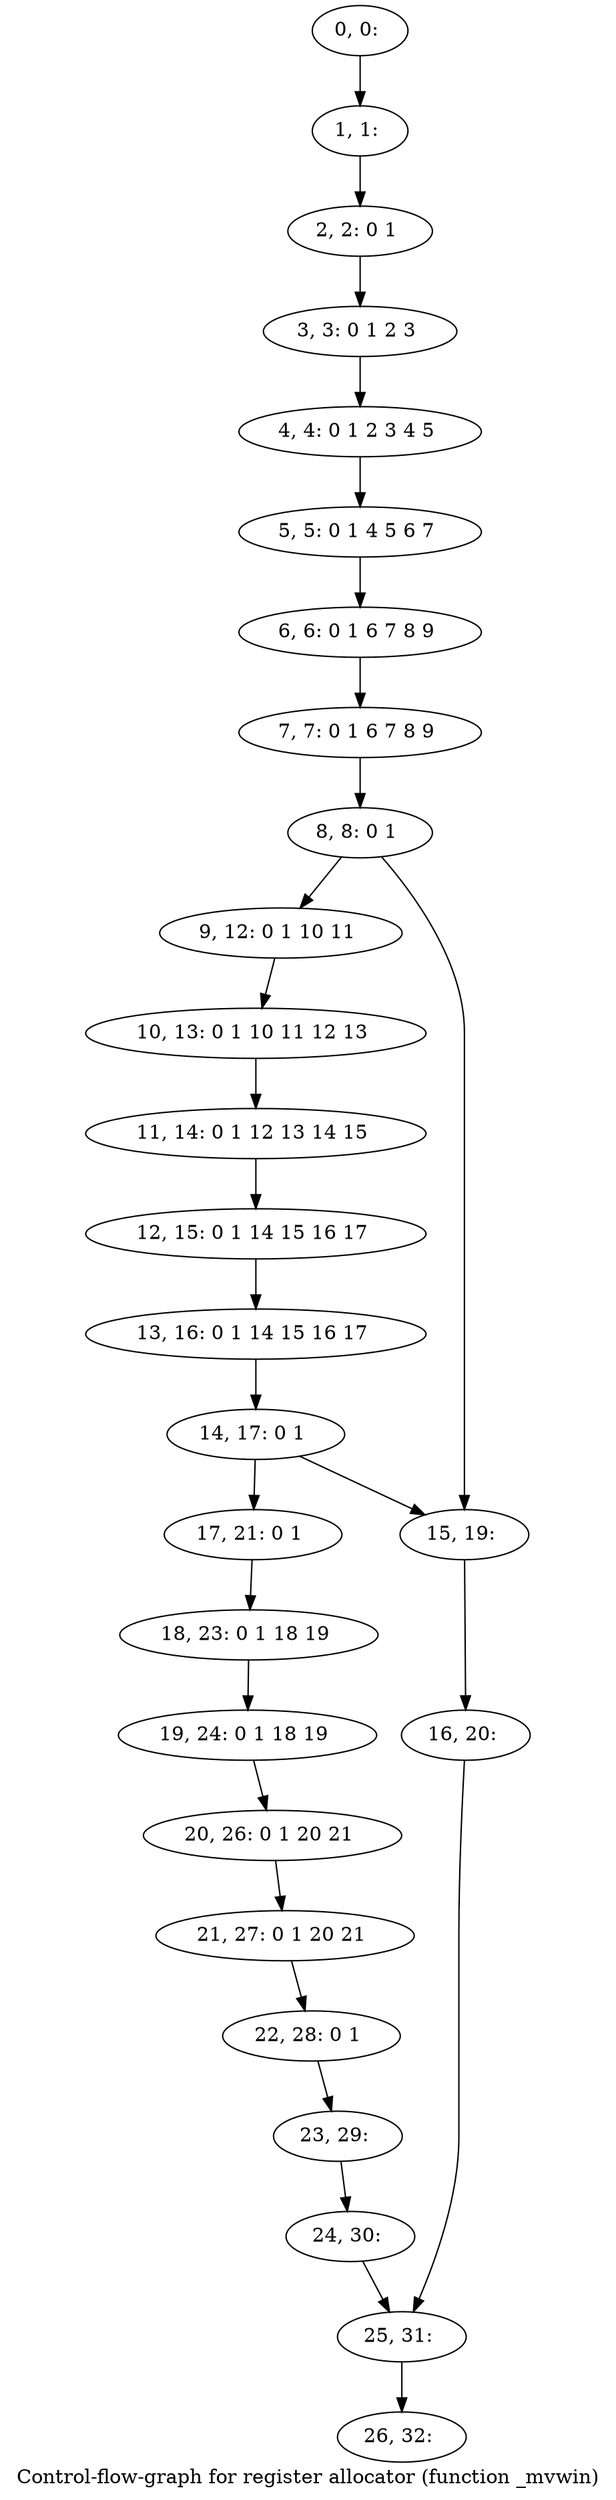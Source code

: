 digraph G {
graph [label="Control-flow-graph for register allocator (function _mvwin)"]
0[label="0, 0: "];
1[label="1, 1: "];
2[label="2, 2: 0 1 "];
3[label="3, 3: 0 1 2 3 "];
4[label="4, 4: 0 1 2 3 4 5 "];
5[label="5, 5: 0 1 4 5 6 7 "];
6[label="6, 6: 0 1 6 7 8 9 "];
7[label="7, 7: 0 1 6 7 8 9 "];
8[label="8, 8: 0 1 "];
9[label="9, 12: 0 1 10 11 "];
10[label="10, 13: 0 1 10 11 12 13 "];
11[label="11, 14: 0 1 12 13 14 15 "];
12[label="12, 15: 0 1 14 15 16 17 "];
13[label="13, 16: 0 1 14 15 16 17 "];
14[label="14, 17: 0 1 "];
15[label="15, 19: "];
16[label="16, 20: "];
17[label="17, 21: 0 1 "];
18[label="18, 23: 0 1 18 19 "];
19[label="19, 24: 0 1 18 19 "];
20[label="20, 26: 0 1 20 21 "];
21[label="21, 27: 0 1 20 21 "];
22[label="22, 28: 0 1 "];
23[label="23, 29: "];
24[label="24, 30: "];
25[label="25, 31: "];
26[label="26, 32: "];
0->1 ;
1->2 ;
2->3 ;
3->4 ;
4->5 ;
5->6 ;
6->7 ;
7->8 ;
8->9 ;
8->15 ;
9->10 ;
10->11 ;
11->12 ;
12->13 ;
13->14 ;
14->15 ;
14->17 ;
15->16 ;
16->25 ;
17->18 ;
18->19 ;
19->20 ;
20->21 ;
21->22 ;
22->23 ;
23->24 ;
24->25 ;
25->26 ;
}
